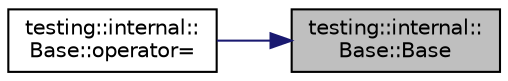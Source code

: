 digraph "testing::internal::Base::Base"
{
 // LATEX_PDF_SIZE
  bgcolor="transparent";
  edge [fontname="Helvetica",fontsize="10",labelfontname="Helvetica",labelfontsize="10"];
  node [fontname="Helvetica",fontsize="10",shape=record];
  rankdir="RL";
  Node1 [label="testing::internal::\lBase::Base",height=0.2,width=0.4,color="black", fillcolor="grey75", style="filled", fontcolor="black",tooltip=" "];
  Node1 -> Node2 [dir="back",color="midnightblue",fontsize="10",style="solid",fontname="Helvetica"];
  Node2 [label="testing::internal::\lBase::operator=",height=0.2,width=0.4,color="black",URL="$classtesting_1_1internal_1_1Base.html#a1d2ae2088e9555d6cb2473db2b9b6af2",tooltip=" "];
}
